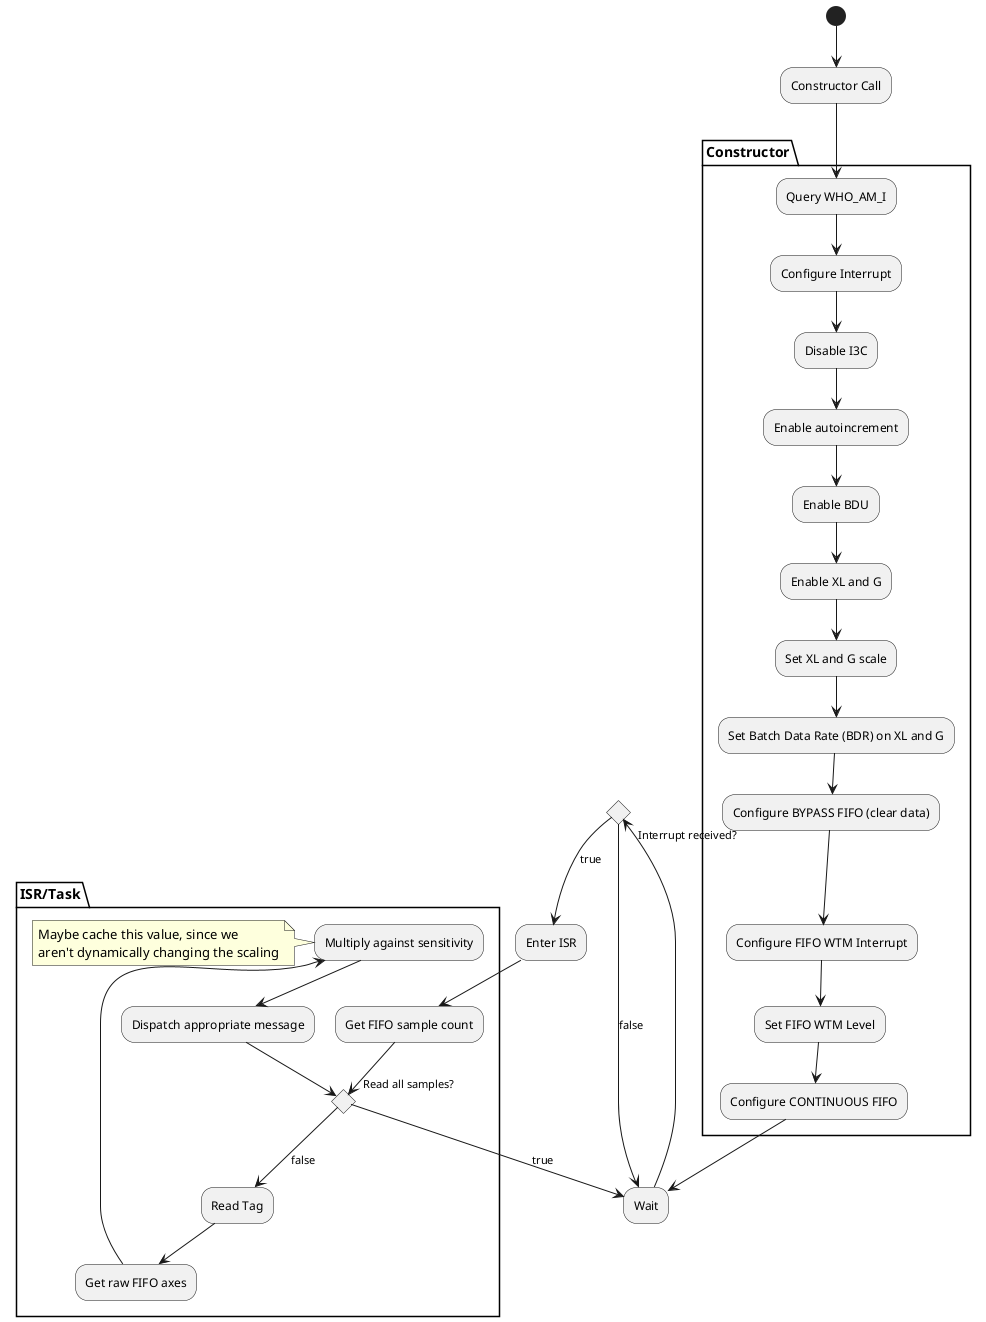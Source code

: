 @startuml IMUFlow
(*) --> "Constructor Call" as call

partition Constructor {
    call --> "Query WHO_AM_I" as whoami
    whoami --> "Configure Interrupt" as conf_int
    conf_int --> "Disable I3C" as no_i3c
    no_i3c --> "Enable autoincrement" as autoinc
    autoinc --> "Enable BDU" as bdu
    bdu --> "Enable XL and G" as sense_enable
    sense_enable --> "Set XL and G scale" as sense_scale
    sense_scale --> "Set Batch Data Rate (BDR) on XL and G" as sense_batch_rate
    sense_batch_rate --> "Configure BYPASS FIFO (clear data)" as fifo_clear
    fifo_clear --> "Configure FIFO WTM Interrupt" as fifo_int
    fifo_int --> "Set FIFO WTM Level" as fifo_wtm
    fifo_wtm --> "Configure CONTINUOUS FIFO" as fifo_start
}

fifo_start --> "Wait" as wait
if "Interrupt received?" then
-->[true] "Enter ISR" as isr_start
else
-->[false] wait
endif
partition ISR/Task {
isr_start --> "Get FIFO sample count" as fifo_count
if "Read all samples?" as check then
-->[true] wait
else
-->[false] "Read Tag" as tag
endif
tag --> "Get raw FIFO axes" as fifo_read
fifo_read --> "Multiply against sensitivity" as mult
note left
    Maybe cache this value, since we 
    aren't dynamically changing the scaling
end note
mult --> "Dispatch appropriate message" as dispatch
dispatch --> check
}
@enduml